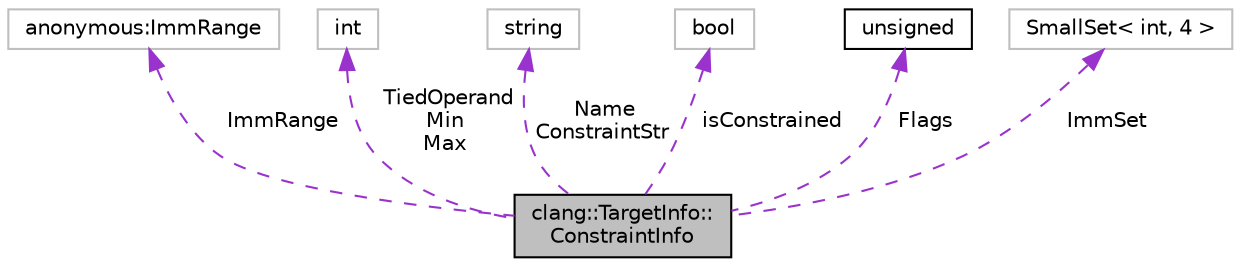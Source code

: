 digraph "clang::TargetInfo::ConstraintInfo"
{
 // LATEX_PDF_SIZE
  bgcolor="transparent";
  edge [fontname="Helvetica",fontsize="10",labelfontname="Helvetica",labelfontsize="10"];
  node [fontname="Helvetica",fontsize="10",shape=record];
  Node1 [label="clang::TargetInfo::\lConstraintInfo",height=0.2,width=0.4,color="black", fillcolor="grey75", style="filled", fontcolor="black",tooltip=" "];
  Node2 -> Node1 [dir="back",color="darkorchid3",fontsize="10",style="dashed",label=" ImmRange" ,fontname="Helvetica"];
  Node2 [label="anonymous:ImmRange",height=0.2,width=0.4,color="grey75",tooltip=" "];
  Node3 -> Node1 [dir="back",color="darkorchid3",fontsize="10",style="dashed",label=" TiedOperand\nMin\nMax" ,fontname="Helvetica"];
  Node3 [label="int",height=0.2,width=0.4,color="grey75",tooltip=" "];
  Node4 -> Node1 [dir="back",color="darkorchid3",fontsize="10",style="dashed",label=" Name\nConstraintStr" ,fontname="Helvetica"];
  Node4 [label="string",height=0.2,width=0.4,color="grey75",tooltip=" "];
  Node5 -> Node1 [dir="back",color="darkorchid3",fontsize="10",style="dashed",label=" isConstrained" ,fontname="Helvetica"];
  Node5 [label="bool",height=0.2,width=0.4,color="grey75",tooltip=" "];
  Node6 -> Node1 [dir="back",color="darkorchid3",fontsize="10",style="dashed",label=" Flags" ,fontname="Helvetica"];
  Node6 [label="unsigned",height=0.2,width=0.4,color="black",URL="$classunsigned.html",tooltip=" "];
  Node7 -> Node1 [dir="back",color="darkorchid3",fontsize="10",style="dashed",label=" ImmSet" ,fontname="Helvetica"];
  Node7 [label="SmallSet\< int, 4 \>",height=0.2,width=0.4,color="grey75",tooltip=" "];
}
